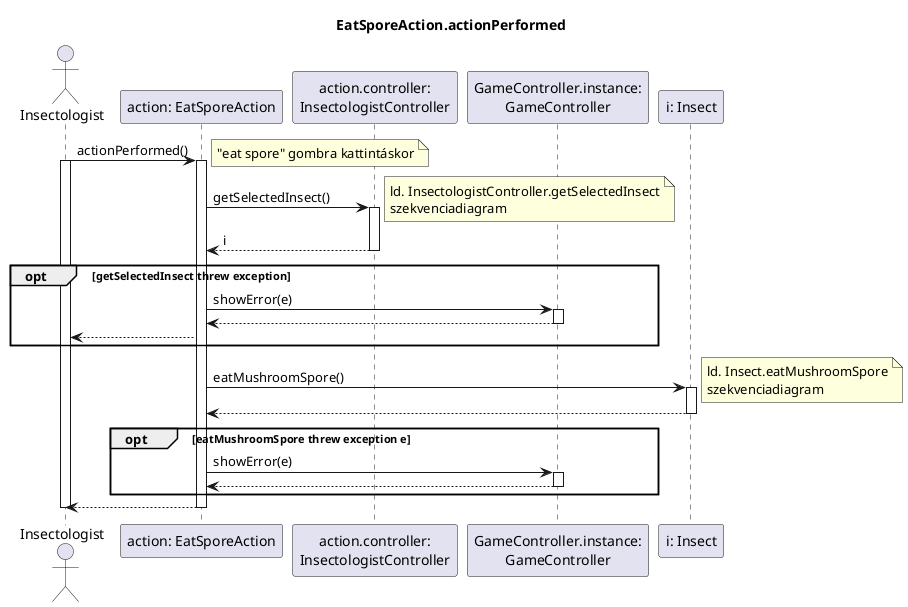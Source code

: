 @startuml eatSporeAction

title EatSporeAction.actionPerformed

actor "Insectologist" as i
participant "action: EatSporeAction" as a
participant "action.controller:\nInsectologistController" as c
participant "GameController.instance:\nGameController" as gc
participant "i: Insect" as ins

i -> a: actionPerformed()
note right: "eat spore" gombra kattintáskor
activate a
activate i

	a -> c: getSelectedInsect()
	note right: ld. InsectologistController.getSelectedInsect\nszekvenciadiagram
	activate c

	a <-- c: i
	deactivate c

	opt getSelectedInsect threw exception
		a -> gc: showError(e)
		activate gc

		a <-- gc
		deactivate gc

		i <-- a
	end

	a -> ins: eatMushroomSpore()
	note right: ld. Insect.eatMushroomSpore\nszekvenciadiagram
	activate ins

	a <-- ins
	deactivate ins
	
	opt eatMushroomSpore threw exception e
		a -> gc: showError(e)
		activate gc

		a <-- gc
		deactivate gc
	end

i <-- a
deactivate i
deactivate a

@enduml